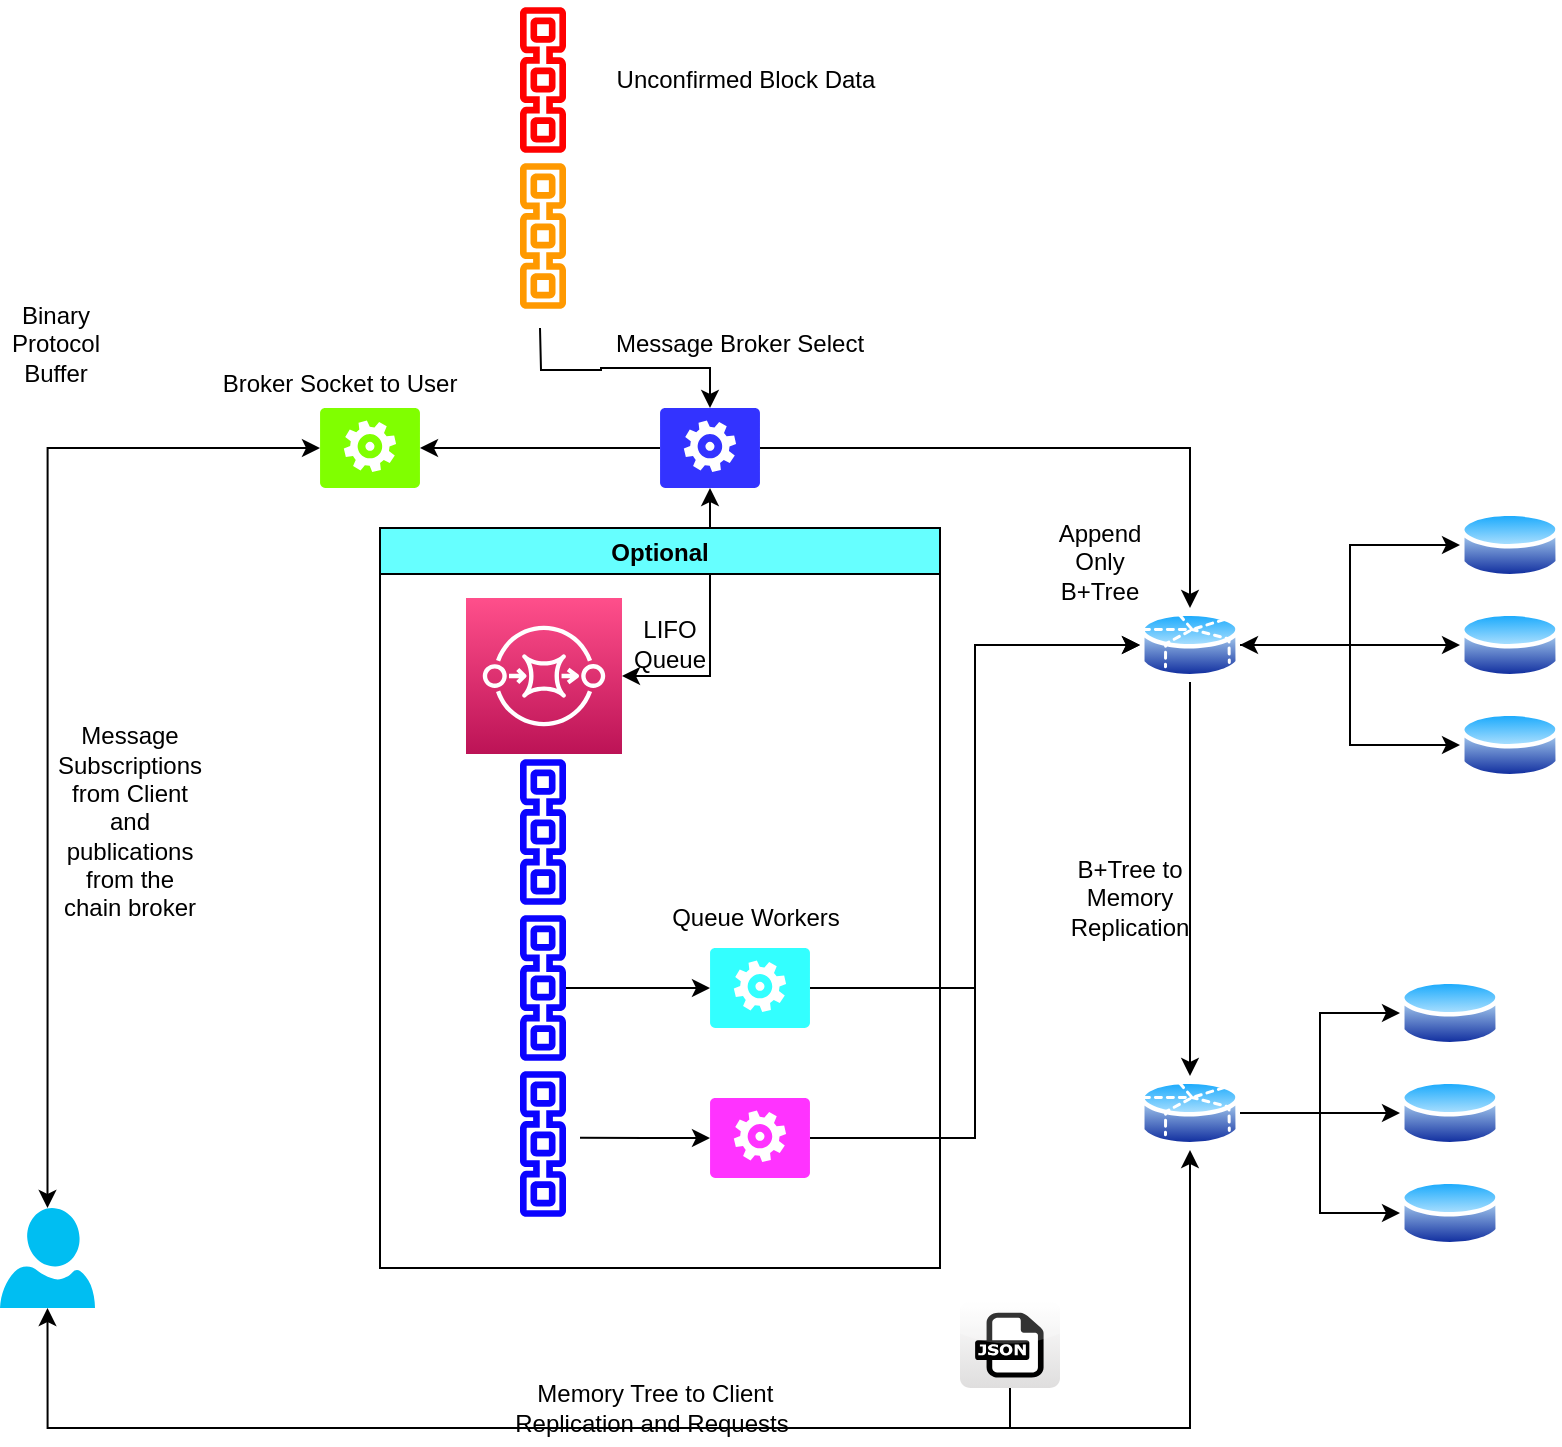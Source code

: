 <mxfile version="15.0.6" type="github">
  <diagram id="tJ-TtfcXqpHzfjzBwCbB" name="Page-1">
    <mxGraphModel dx="796" dy="462" grid="1" gridSize="10" guides="1" tooltips="1" connect="1" arrows="1" fold="1" page="1" pageScale="1" pageWidth="850" pageHeight="1100" math="0" shadow="0">
      <root>
        <mxCell id="0" />
        <mxCell id="1" parent="0" />
        <mxCell id="yJhl_CgLUmFzM6Lcxhxq-7" style="edgeStyle=orthogonalEdgeStyle;rounded=0;orthogonalLoop=1;jettySize=auto;html=1;exitX=1;exitY=0.5;exitDx=0;exitDy=0;entryX=0;entryY=0.5;entryDx=0;entryDy=0;startArrow=classic;startFill=1;" parent="1" source="yJhl_CgLUmFzM6Lcxhxq-3" target="yJhl_CgLUmFzM6Lcxhxq-5" edge="1">
          <mxGeometry relative="1" as="geometry" />
        </mxCell>
        <mxCell id="yJhl_CgLUmFzM6Lcxhxq-8" style="edgeStyle=orthogonalEdgeStyle;rounded=0;orthogonalLoop=1;jettySize=auto;html=1;exitX=1;exitY=0.5;exitDx=0;exitDy=0;entryX=0;entryY=0.5;entryDx=0;entryDy=0;" parent="1" source="yJhl_CgLUmFzM6Lcxhxq-3" target="yJhl_CgLUmFzM6Lcxhxq-4" edge="1">
          <mxGeometry relative="1" as="geometry" />
        </mxCell>
        <mxCell id="yJhl_CgLUmFzM6Lcxhxq-9" style="edgeStyle=orthogonalEdgeStyle;rounded=0;orthogonalLoop=1;jettySize=auto;html=1;exitX=1;exitY=0.5;exitDx=0;exitDy=0;entryX=0;entryY=0.5;entryDx=0;entryDy=0;" parent="1" source="yJhl_CgLUmFzM6Lcxhxq-3" target="yJhl_CgLUmFzM6Lcxhxq-6" edge="1">
          <mxGeometry relative="1" as="geometry" />
        </mxCell>
        <mxCell id="yJhl_CgLUmFzM6Lcxhxq-38" style="edgeStyle=orthogonalEdgeStyle;rounded=0;orthogonalLoop=1;jettySize=auto;html=1;exitX=0.5;exitY=1;exitDx=0;exitDy=0;entryX=0.5;entryY=0;entryDx=0;entryDy=0;startArrow=none;startFill=0;endArrow=classic;endFill=1;" parent="1" source="yJhl_CgLUmFzM6Lcxhxq-3" target="yJhl_CgLUmFzM6Lcxhxq-17" edge="1">
          <mxGeometry relative="1" as="geometry" />
        </mxCell>
        <mxCell id="yJhl_CgLUmFzM6Lcxhxq-3" value="" style="aspect=fixed;perimeter=ellipsePerimeter;html=1;align=center;shadow=0;dashed=0;spacingTop=3;image;image=img/lib/active_directory/database_partition_5.svg;" parent="1" vertex="1">
          <mxGeometry x="590" y="550" width="50" height="37" as="geometry" />
        </mxCell>
        <mxCell id="yJhl_CgLUmFzM6Lcxhxq-4" value="" style="aspect=fixed;perimeter=ellipsePerimeter;html=1;align=center;shadow=0;dashed=0;spacingTop=3;image;image=img/lib/active_directory/database.svg;" parent="1" vertex="1">
          <mxGeometry x="750" y="500" width="50" height="37" as="geometry" />
        </mxCell>
        <mxCell id="yJhl_CgLUmFzM6Lcxhxq-5" value="" style="aspect=fixed;perimeter=ellipsePerimeter;html=1;align=center;shadow=0;dashed=0;spacingTop=3;image;image=img/lib/active_directory/database.svg;" parent="1" vertex="1">
          <mxGeometry x="750" y="550" width="50" height="37" as="geometry" />
        </mxCell>
        <mxCell id="yJhl_CgLUmFzM6Lcxhxq-6" value="" style="aspect=fixed;perimeter=ellipsePerimeter;html=1;align=center;shadow=0;dashed=0;spacingTop=3;image;image=img/lib/active_directory/database.svg;" parent="1" vertex="1">
          <mxGeometry x="750" y="600" width="50" height="37" as="geometry" />
        </mxCell>
        <mxCell id="yJhl_CgLUmFzM6Lcxhxq-10" value="" style="outlineConnect=0;fontColor=#232F3E;gradientColor=none;strokeColor=none;dashed=0;verticalLabelPosition=bottom;verticalAlign=top;align=center;html=1;fontSize=12;fontStyle=0;aspect=fixed;shape=mxgraph.aws4.blockchain_resource;direction=south;fillColor=#0B03FF;" parent="1" vertex="1">
          <mxGeometry x="280" y="623" width="23" height="78" as="geometry" />
        </mxCell>
        <mxCell id="yJhl_CgLUmFzM6Lcxhxq-11" value="" style="outlineConnect=0;fontColor=#232F3E;gradientColor=none;fillColor=#FF9900;strokeColor=none;dashed=0;verticalLabelPosition=bottom;verticalAlign=top;align=center;html=1;fontSize=12;fontStyle=0;aspect=fixed;shape=mxgraph.aws4.blockchain_resource;direction=south;" parent="1" vertex="1">
          <mxGeometry x="280" y="325" width="23" height="78" as="geometry" />
        </mxCell>
        <mxCell id="yJhl_CgLUmFzM6Lcxhxq-40" style="edgeStyle=orthogonalEdgeStyle;rounded=0;orthogonalLoop=1;jettySize=auto;html=1;exitX=0;exitY=0.5;exitDx=0;exitDy=0;exitPerimeter=0;entryX=0.5;entryY=0;entryDx=0;entryDy=0;entryPerimeter=0;startArrow=classic;startFill=1;endArrow=classic;endFill=1;" parent="1" source="yJhl_CgLUmFzM6Lcxhxq-12" target="yJhl_CgLUmFzM6Lcxhxq-39" edge="1">
          <mxGeometry relative="1" as="geometry" />
        </mxCell>
        <mxCell id="yJhl_CgLUmFzM6Lcxhxq-12" value="" style="verticalLabelPosition=bottom;html=1;verticalAlign=top;align=center;strokeColor=none;shape=mxgraph.azure.worker_role;fillColor=#80FF00;" parent="1" vertex="1">
          <mxGeometry x="180" y="450" width="50" height="40" as="geometry" />
        </mxCell>
        <mxCell id="yJhl_CgLUmFzM6Lcxhxq-34" style="edgeStyle=orthogonalEdgeStyle;rounded=0;orthogonalLoop=1;jettySize=auto;html=1;exitX=0.5;exitY=1;exitDx=0;exitDy=0;exitPerimeter=0;entryX=1;entryY=0.5;entryDx=0;entryDy=0;entryPerimeter=0;startArrow=classic;startFill=1;" parent="1" source="yJhl_CgLUmFzM6Lcxhxq-13" target="yJhl_CgLUmFzM6Lcxhxq-30" edge="1">
          <mxGeometry relative="1" as="geometry" />
        </mxCell>
        <mxCell id="yJhl_CgLUmFzM6Lcxhxq-68" style="edgeStyle=orthogonalEdgeStyle;rounded=0;orthogonalLoop=1;jettySize=auto;html=1;exitX=0;exitY=0.5;exitDx=0;exitDy=0;exitPerimeter=0;entryX=1;entryY=0.5;entryDx=0;entryDy=0;entryPerimeter=0;startArrow=none;startFill=0;endArrow=classic;endFill=1;" parent="1" source="yJhl_CgLUmFzM6Lcxhxq-13" target="yJhl_CgLUmFzM6Lcxhxq-12" edge="1">
          <mxGeometry relative="1" as="geometry" />
        </mxCell>
        <mxCell id="yJhl_CgLUmFzM6Lcxhxq-72" style="edgeStyle=orthogonalEdgeStyle;rounded=0;orthogonalLoop=1;jettySize=auto;html=1;exitX=1;exitY=0.5;exitDx=0;exitDy=0;exitPerimeter=0;entryX=0.5;entryY=0;entryDx=0;entryDy=0;startArrow=none;startFill=0;endArrow=classic;endFill=1;" parent="1" source="yJhl_CgLUmFzM6Lcxhxq-13" target="yJhl_CgLUmFzM6Lcxhxq-3" edge="1">
          <mxGeometry relative="1" as="geometry" />
        </mxCell>
        <mxCell id="yJhl_CgLUmFzM6Lcxhxq-74" style="edgeStyle=orthogonalEdgeStyle;rounded=0;orthogonalLoop=1;jettySize=auto;html=1;exitX=0.5;exitY=0;exitDx=0;exitDy=0;exitPerimeter=0;startArrow=classic;startFill=1;endArrow=none;endFill=0;" parent="1" source="yJhl_CgLUmFzM6Lcxhxq-13" edge="1">
          <mxGeometry relative="1" as="geometry">
            <mxPoint x="290" y="410" as="targetPoint" />
          </mxGeometry>
        </mxCell>
        <mxCell id="yJhl_CgLUmFzM6Lcxhxq-13" value="" style="verticalLabelPosition=bottom;html=1;verticalAlign=top;align=center;strokeColor=none;shape=mxgraph.azure.worker_role;fillColor=#3333FF;" parent="1" vertex="1">
          <mxGeometry x="350" y="450" width="50" height="40" as="geometry" />
        </mxCell>
        <mxCell id="yJhl_CgLUmFzM6Lcxhxq-14" style="edgeStyle=orthogonalEdgeStyle;rounded=0;orthogonalLoop=1;jettySize=auto;html=1;exitX=1;exitY=0.5;exitDx=0;exitDy=0;entryX=0;entryY=0.5;entryDx=0;entryDy=0;" parent="1" source="yJhl_CgLUmFzM6Lcxhxq-17" target="yJhl_CgLUmFzM6Lcxhxq-19" edge="1">
          <mxGeometry relative="1" as="geometry" />
        </mxCell>
        <mxCell id="yJhl_CgLUmFzM6Lcxhxq-15" style="edgeStyle=orthogonalEdgeStyle;rounded=0;orthogonalLoop=1;jettySize=auto;html=1;exitX=1;exitY=0.5;exitDx=0;exitDy=0;entryX=0;entryY=0.5;entryDx=0;entryDy=0;" parent="1" source="yJhl_CgLUmFzM6Lcxhxq-17" target="yJhl_CgLUmFzM6Lcxhxq-18" edge="1">
          <mxGeometry relative="1" as="geometry" />
        </mxCell>
        <mxCell id="yJhl_CgLUmFzM6Lcxhxq-16" style="edgeStyle=orthogonalEdgeStyle;rounded=0;orthogonalLoop=1;jettySize=auto;html=1;exitX=1;exitY=0.5;exitDx=0;exitDy=0;entryX=0;entryY=0.5;entryDx=0;entryDy=0;" parent="1" source="yJhl_CgLUmFzM6Lcxhxq-17" target="yJhl_CgLUmFzM6Lcxhxq-20" edge="1">
          <mxGeometry relative="1" as="geometry" />
        </mxCell>
        <mxCell id="yJhl_CgLUmFzM6Lcxhxq-50" style="edgeStyle=orthogonalEdgeStyle;rounded=0;orthogonalLoop=1;jettySize=auto;html=1;exitX=0.5;exitY=1;exitDx=0;exitDy=0;entryX=0.5;entryY=1;entryDx=0;entryDy=0;entryPerimeter=0;startArrow=none;startFill=1;endArrow=classic;endFill=1;" parent="1" source="yJhl_CgLUmFzM6Lcxhxq-86" target="yJhl_CgLUmFzM6Lcxhxq-39" edge="1">
          <mxGeometry relative="1" as="geometry" />
        </mxCell>
        <mxCell id="yJhl_CgLUmFzM6Lcxhxq-17" value="" style="aspect=fixed;perimeter=ellipsePerimeter;html=1;align=center;shadow=0;dashed=0;spacingTop=3;image;image=img/lib/active_directory/database_partition_5.svg;" parent="1" vertex="1">
          <mxGeometry x="590" y="784" width="50" height="37" as="geometry" />
        </mxCell>
        <mxCell id="yJhl_CgLUmFzM6Lcxhxq-18" value="" style="aspect=fixed;perimeter=ellipsePerimeter;html=1;align=center;shadow=0;dashed=0;spacingTop=3;image;image=img/lib/active_directory/database.svg;" parent="1" vertex="1">
          <mxGeometry x="720" y="734" width="50" height="37" as="geometry" />
        </mxCell>
        <mxCell id="yJhl_CgLUmFzM6Lcxhxq-19" value="" style="aspect=fixed;perimeter=ellipsePerimeter;html=1;align=center;shadow=0;dashed=0;spacingTop=3;image;image=img/lib/active_directory/database.svg;" parent="1" vertex="1">
          <mxGeometry x="720" y="784" width="50" height="37" as="geometry" />
        </mxCell>
        <mxCell id="yJhl_CgLUmFzM6Lcxhxq-20" value="" style="aspect=fixed;perimeter=ellipsePerimeter;html=1;align=center;shadow=0;dashed=0;spacingTop=3;image;image=img/lib/active_directory/database.svg;" parent="1" vertex="1">
          <mxGeometry x="720" y="834" width="50" height="37" as="geometry" />
        </mxCell>
        <mxCell id="yJhl_CgLUmFzM6Lcxhxq-26" value="" style="outlineConnect=0;fontColor=#232F3E;gradientColor=none;strokeColor=none;dashed=0;verticalLabelPosition=bottom;verticalAlign=top;align=center;html=1;fontSize=12;fontStyle=0;aspect=fixed;shape=mxgraph.aws4.blockchain_resource;direction=south;fillColor=#0B03FF;" parent="1" vertex="1">
          <mxGeometry x="280" y="701" width="23" height="78" as="geometry" />
        </mxCell>
        <mxCell id="yJhl_CgLUmFzM6Lcxhxq-27" value="" style="outlineConnect=0;fontColor=#232F3E;gradientColor=none;strokeColor=none;dashed=0;verticalLabelPosition=bottom;verticalAlign=top;align=center;html=1;fontSize=12;fontStyle=0;aspect=fixed;shape=mxgraph.aws4.blockchain_resource;direction=south;fillColor=#0B03FF;" parent="1" vertex="1">
          <mxGeometry x="280" y="779" width="23" height="78" as="geometry" />
        </mxCell>
        <mxCell id="yJhl_CgLUmFzM6Lcxhxq-28" value="" style="outlineConnect=0;strokeColor=#b85450;dashed=0;verticalLabelPosition=bottom;verticalAlign=top;align=center;html=1;fontSize=12;fontStyle=0;aspect=fixed;shape=mxgraph.aws4.blockchain_resource;direction=south;fillColor=#FF0000;" parent="1" vertex="1">
          <mxGeometry x="280" y="247" width="23" height="78" as="geometry" />
        </mxCell>
        <mxCell id="yJhl_CgLUmFzM6Lcxhxq-30" value="" style="points=[[0,0,0],[0.25,0,0],[0.5,0,0],[0.75,0,0],[1,0,0],[0,1,0],[0.25,1,0],[0.5,1,0],[0.75,1,0],[1,1,0],[0,0.25,0],[0,0.5,0],[0,0.75,0],[1,0.25,0],[1,0.5,0],[1,0.75,0]];outlineConnect=0;fontColor=#232F3E;gradientColor=#FF4F8B;gradientDirection=north;fillColor=#BC1356;strokeColor=#ffffff;dashed=0;verticalLabelPosition=bottom;verticalAlign=top;align=center;html=1;fontSize=12;fontStyle=0;aspect=fixed;shape=mxgraph.aws4.resourceIcon;resIcon=mxgraph.aws4.sqs;" parent="1" vertex="1">
          <mxGeometry x="253" y="545" width="78" height="78" as="geometry" />
        </mxCell>
        <mxCell id="yJhl_CgLUmFzM6Lcxhxq-37" style="edgeStyle=orthogonalEdgeStyle;rounded=0;orthogonalLoop=1;jettySize=auto;html=1;exitX=1;exitY=0.5;exitDx=0;exitDy=0;exitPerimeter=0;entryX=0;entryY=0.5;entryDx=0;entryDy=0;startArrow=none;startFill=0;endArrow=classic;endFill=1;" parent="1" source="yJhl_CgLUmFzM6Lcxhxq-35" target="yJhl_CgLUmFzM6Lcxhxq-3" edge="1">
          <mxGeometry relative="1" as="geometry" />
        </mxCell>
        <mxCell id="yJhl_CgLUmFzM6Lcxhxq-78" style="edgeStyle=orthogonalEdgeStyle;rounded=0;orthogonalLoop=1;jettySize=auto;html=1;exitX=0;exitY=0.5;exitDx=0;exitDy=0;exitPerimeter=0;startArrow=classic;startFill=1;endArrow=none;endFill=0;" parent="1" source="yJhl_CgLUmFzM6Lcxhxq-35" edge="1">
          <mxGeometry relative="1" as="geometry">
            <mxPoint x="310" y="814.824" as="targetPoint" />
          </mxGeometry>
        </mxCell>
        <mxCell id="yJhl_CgLUmFzM6Lcxhxq-35" value="" style="verticalLabelPosition=bottom;html=1;verticalAlign=top;align=center;strokeColor=none;shape=mxgraph.azure.worker_role;fillColor=#FF33FF;" parent="1" vertex="1">
          <mxGeometry x="375" y="795" width="50" height="40" as="geometry" />
        </mxCell>
        <mxCell id="yJhl_CgLUmFzM6Lcxhxq-39" value="" style="verticalLabelPosition=bottom;html=1;verticalAlign=top;align=center;strokeColor=none;fillColor=#00BEF2;shape=mxgraph.azure.user;" parent="1" vertex="1">
          <mxGeometry x="20" y="850" width="47.5" height="50" as="geometry" />
        </mxCell>
        <mxCell id="yJhl_CgLUmFzM6Lcxhxq-54" style="edgeStyle=orthogonalEdgeStyle;rounded=0;orthogonalLoop=1;jettySize=auto;html=1;exitX=0;exitY=0.5;exitDx=0;exitDy=0;exitPerimeter=0;startArrow=classic;startFill=1;endArrow=none;endFill=0;" parent="1" source="yJhl_CgLUmFzM6Lcxhxq-51" target="yJhl_CgLUmFzM6Lcxhxq-26" edge="1">
          <mxGeometry relative="1" as="geometry" />
        </mxCell>
        <mxCell id="yJhl_CgLUmFzM6Lcxhxq-55" style="edgeStyle=orthogonalEdgeStyle;rounded=0;orthogonalLoop=1;jettySize=auto;html=1;exitX=1;exitY=0.5;exitDx=0;exitDy=0;exitPerimeter=0;entryX=0;entryY=0.5;entryDx=0;entryDy=0;startArrow=none;startFill=0;endArrow=classic;endFill=1;" parent="1" source="yJhl_CgLUmFzM6Lcxhxq-51" target="yJhl_CgLUmFzM6Lcxhxq-3" edge="1">
          <mxGeometry relative="1" as="geometry" />
        </mxCell>
        <mxCell id="yJhl_CgLUmFzM6Lcxhxq-51" value="" style="verticalLabelPosition=bottom;html=1;verticalAlign=top;align=center;strokeColor=none;shape=mxgraph.azure.worker_role;fillColor=#33FFFF;" parent="1" vertex="1">
          <mxGeometry x="375" y="720" width="50" height="40" as="geometry" />
        </mxCell>
        <mxCell id="yJhl_CgLUmFzM6Lcxhxq-57" value="Unconfirmed Block Data" style="text;html=1;strokeColor=none;fillColor=none;align=center;verticalAlign=middle;whiteSpace=wrap;rounded=0;" parent="1" vertex="1">
          <mxGeometry x="303" y="276" width="180" height="20" as="geometry" />
        </mxCell>
        <mxCell id="yJhl_CgLUmFzM6Lcxhxq-58" value="Message Broker Select" style="text;html=1;strokeColor=none;fillColor=none;align=center;verticalAlign=middle;whiteSpace=wrap;rounded=0;" parent="1" vertex="1">
          <mxGeometry x="300" y="408" width="180" height="20" as="geometry" />
        </mxCell>
        <mxCell id="yJhl_CgLUmFzM6Lcxhxq-59" value="LIFO&lt;br&gt;Queue" style="text;html=1;strokeColor=none;fillColor=none;align=center;verticalAlign=middle;whiteSpace=wrap;rounded=0;" parent="1" vertex="1">
          <mxGeometry x="335" y="558" width="40" height="20" as="geometry" />
        </mxCell>
        <mxCell id="yJhl_CgLUmFzM6Lcxhxq-60" value="Broker Socket to User" style="text;html=1;strokeColor=none;fillColor=none;align=center;verticalAlign=middle;whiteSpace=wrap;rounded=0;" parent="1" vertex="1">
          <mxGeometry x="100" y="428" width="180" height="20" as="geometry" />
        </mxCell>
        <mxCell id="yJhl_CgLUmFzM6Lcxhxq-61" value="Queue Workers" style="text;html=1;strokeColor=none;fillColor=none;align=center;verticalAlign=middle;whiteSpace=wrap;rounded=0;" parent="1" vertex="1">
          <mxGeometry x="308" y="695" width="180" height="20" as="geometry" />
        </mxCell>
        <mxCell id="yJhl_CgLUmFzM6Lcxhxq-62" value="Append Only B+Tree" style="text;html=1;strokeColor=none;fillColor=none;align=center;verticalAlign=middle;whiteSpace=wrap;rounded=0;" parent="1" vertex="1">
          <mxGeometry x="550" y="517" width="40" height="20" as="geometry" />
        </mxCell>
        <mxCell id="yJhl_CgLUmFzM6Lcxhxq-63" value="B+Tree to Memory Replication" style="text;html=1;strokeColor=none;fillColor=none;align=center;verticalAlign=middle;whiteSpace=wrap;rounded=0;" parent="1" vertex="1">
          <mxGeometry x="560" y="685" width="50" height="20" as="geometry" />
        </mxCell>
        <mxCell id="yJhl_CgLUmFzM6Lcxhxq-65" value="&amp;nbsp;Memory Tree to Client Replication and Requests" style="text;html=1;strokeColor=none;fillColor=none;align=center;verticalAlign=middle;whiteSpace=wrap;rounded=0;" parent="1" vertex="1">
          <mxGeometry x="270" y="940" width="152" height="20" as="geometry" />
        </mxCell>
        <mxCell id="yJhl_CgLUmFzM6Lcxhxq-66" value="Message Subscriptions from Client and publications from the chain broker" style="text;html=1;strokeColor=none;fillColor=none;align=center;verticalAlign=middle;whiteSpace=wrap;rounded=0;" parent="1" vertex="1">
          <mxGeometry x="50" y="599" width="70" height="116" as="geometry" />
        </mxCell>
        <mxCell id="yJhl_CgLUmFzM6Lcxhxq-77" value="Optional" style="swimlane;fillColor=#66FFFF;" parent="1" vertex="1">
          <mxGeometry x="210" y="510" width="280" height="370" as="geometry" />
        </mxCell>
        <mxCell id="yJhl_CgLUmFzM6Lcxhxq-89" value="" style="shape=image;html=1;verticalAlign=top;verticalLabelPosition=bottom;labelBackgroundColor=#ffffff;imageAspect=0;aspect=fixed;image=https://cdn1.iconfinder.com/data/icons/nuvola2/128x128/mimetypes/binary.png;fillColor=#66FFFF;" parent="1" vertex="1">
          <mxGeometry x="20" y="440" width="60" height="60" as="geometry" />
        </mxCell>
        <mxCell id="yJhl_CgLUmFzM6Lcxhxq-90" value="Binary Protocol Buffer" style="text;html=1;strokeColor=none;fillColor=none;align=center;verticalAlign=middle;whiteSpace=wrap;rounded=0;" parent="1" vertex="1">
          <mxGeometry x="28" y="408" width="40" height="20" as="geometry" />
        </mxCell>
        <mxCell id="NVAe1n8Oyykqkg-l4q4r-1" value="" style="shape=image;html=1;verticalAlign=top;verticalLabelPosition=bottom;labelBackgroundColor=#ffffff;imageAspect=0;aspect=fixed;image=https://cdn4.iconfinder.com/data/icons/logos-brands-5/24/graphql-128.png;fillColor=#66FFFF;" vertex="1" parent="1">
          <mxGeometry x="550" y="896.6" width="59" height="59" as="geometry" />
        </mxCell>
        <mxCell id="yJhl_CgLUmFzM6Lcxhxq-86" value="" style="dashed=0;outlineConnect=0;html=1;align=center;labelPosition=center;verticalLabelPosition=bottom;verticalAlign=top;shape=mxgraph.webicons.json;gradientColor=#DFDEDE" parent="1" vertex="1">
          <mxGeometry x="500" y="896.6" width="50" height="43.4" as="geometry" />
        </mxCell>
        <mxCell id="NVAe1n8Oyykqkg-l4q4r-2" value="" style="edgeStyle=orthogonalEdgeStyle;rounded=0;orthogonalLoop=1;jettySize=auto;html=1;exitX=0.5;exitY=1;exitDx=0;exitDy=0;entryX=0.5;entryY=1;entryDx=0;entryDy=0;entryPerimeter=0;startArrow=classic;startFill=1;endArrow=none;endFill=1;" edge="1" parent="1" source="yJhl_CgLUmFzM6Lcxhxq-17" target="yJhl_CgLUmFzM6Lcxhxq-86">
          <mxGeometry relative="1" as="geometry">
            <mxPoint x="615" y="821" as="sourcePoint" />
            <mxPoint x="43.75" y="900" as="targetPoint" />
          </mxGeometry>
        </mxCell>
      </root>
    </mxGraphModel>
  </diagram>
</mxfile>
